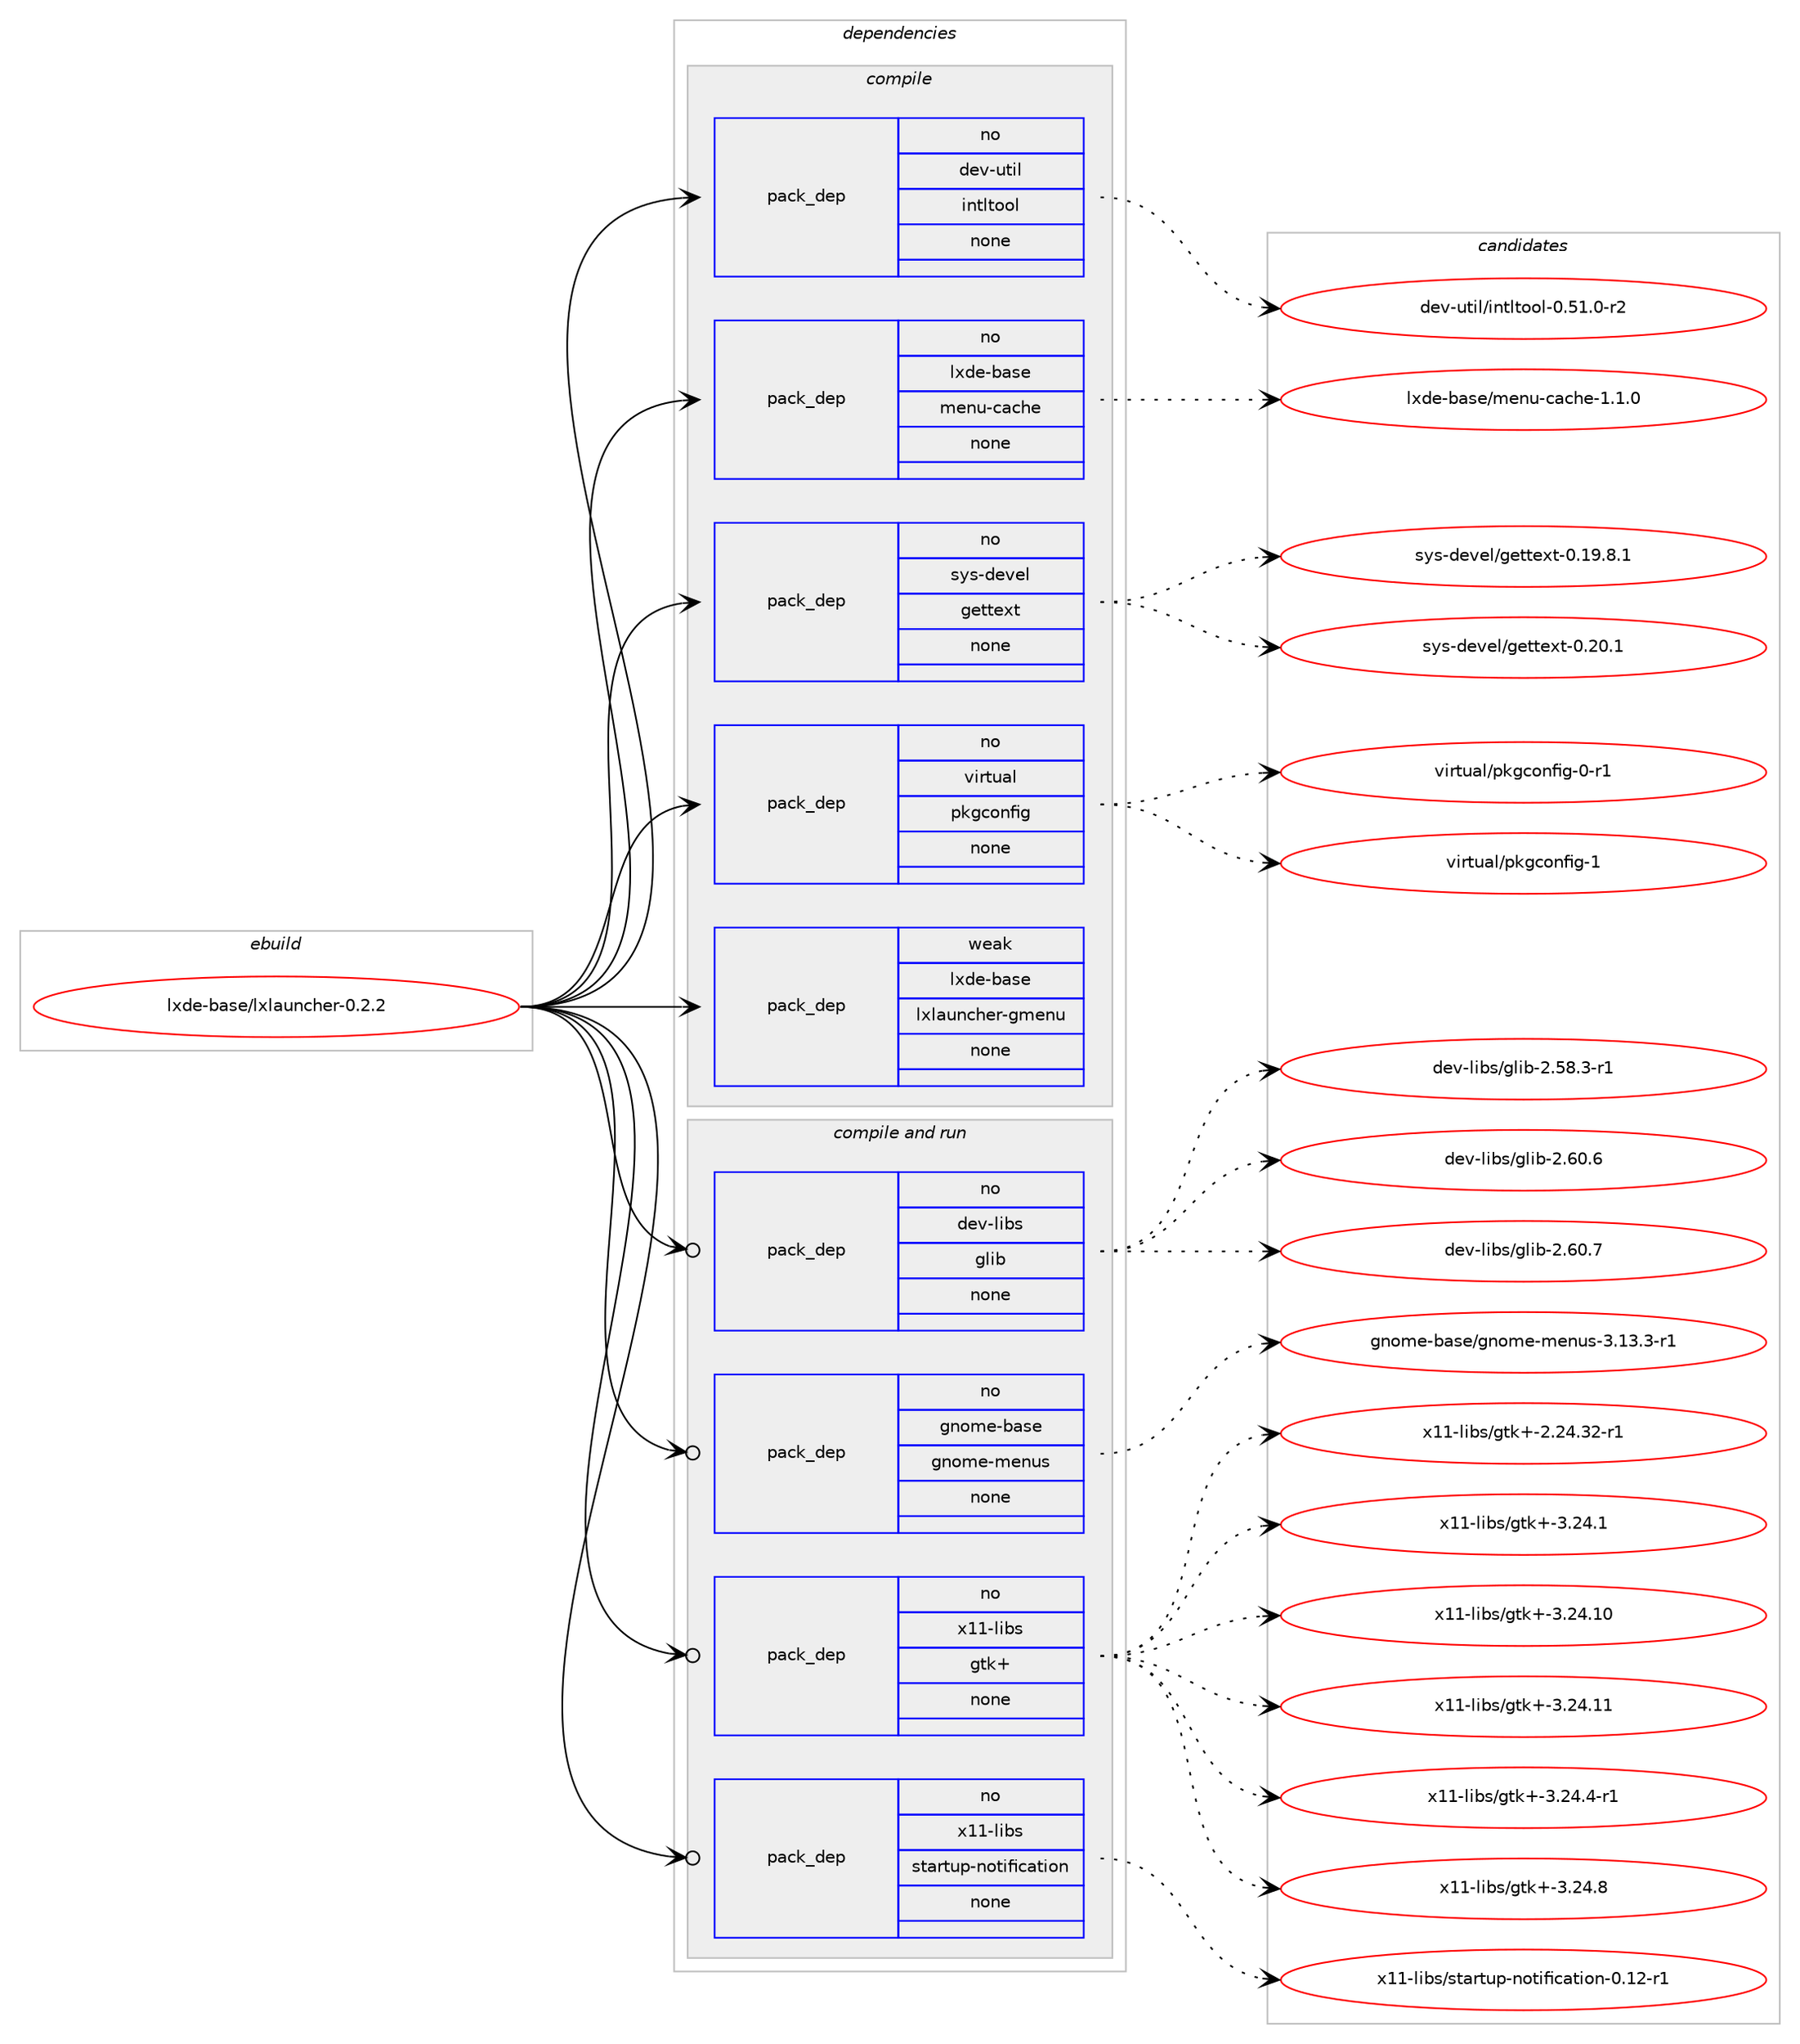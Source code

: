 digraph prolog {

# *************
# Graph options
# *************

newrank=true;
concentrate=true;
compound=true;
graph [rankdir=LR,fontname=Helvetica,fontsize=10,ranksep=1.5];#, ranksep=2.5, nodesep=0.2];
edge  [arrowhead=vee];
node  [fontname=Helvetica,fontsize=10];

# **********
# The ebuild
# **********

subgraph cluster_leftcol {
color=gray;
rank=same;
label=<<i>ebuild</i>>;
id [label="lxde-base/lxlauncher-0.2.2", color=red, width=4, href="../lxde-base/lxlauncher-0.2.2.svg"];
}

# ****************
# The dependencies
# ****************

subgraph cluster_midcol {
color=gray;
label=<<i>dependencies</i>>;
subgraph cluster_compile {
fillcolor="#eeeeee";
style=filled;
label=<<i>compile</i>>;
subgraph pack568916 {
dependency769898 [label=<<TABLE BORDER="0" CELLBORDER="1" CELLSPACING="0" CELLPADDING="4" WIDTH="220"><TR><TD ROWSPAN="6" CELLPADDING="30">pack_dep</TD></TR><TR><TD WIDTH="110">no</TD></TR><TR><TD>dev-util</TD></TR><TR><TD>intltool</TD></TR><TR><TD>none</TD></TR><TR><TD></TD></TR></TABLE>>, shape=none, color=blue];
}
id:e -> dependency769898:w [weight=20,style="solid",arrowhead="vee"];
subgraph pack568917 {
dependency769899 [label=<<TABLE BORDER="0" CELLBORDER="1" CELLSPACING="0" CELLPADDING="4" WIDTH="220"><TR><TD ROWSPAN="6" CELLPADDING="30">pack_dep</TD></TR><TR><TD WIDTH="110">no</TD></TR><TR><TD>lxde-base</TD></TR><TR><TD>menu-cache</TD></TR><TR><TD>none</TD></TR><TR><TD></TD></TR></TABLE>>, shape=none, color=blue];
}
id:e -> dependency769899:w [weight=20,style="solid",arrowhead="vee"];
subgraph pack568918 {
dependency769900 [label=<<TABLE BORDER="0" CELLBORDER="1" CELLSPACING="0" CELLPADDING="4" WIDTH="220"><TR><TD ROWSPAN="6" CELLPADDING="30">pack_dep</TD></TR><TR><TD WIDTH="110">no</TD></TR><TR><TD>sys-devel</TD></TR><TR><TD>gettext</TD></TR><TR><TD>none</TD></TR><TR><TD></TD></TR></TABLE>>, shape=none, color=blue];
}
id:e -> dependency769900:w [weight=20,style="solid",arrowhead="vee"];
subgraph pack568919 {
dependency769901 [label=<<TABLE BORDER="0" CELLBORDER="1" CELLSPACING="0" CELLPADDING="4" WIDTH="220"><TR><TD ROWSPAN="6" CELLPADDING="30">pack_dep</TD></TR><TR><TD WIDTH="110">no</TD></TR><TR><TD>virtual</TD></TR><TR><TD>pkgconfig</TD></TR><TR><TD>none</TD></TR><TR><TD></TD></TR></TABLE>>, shape=none, color=blue];
}
id:e -> dependency769901:w [weight=20,style="solid",arrowhead="vee"];
subgraph pack568920 {
dependency769902 [label=<<TABLE BORDER="0" CELLBORDER="1" CELLSPACING="0" CELLPADDING="4" WIDTH="220"><TR><TD ROWSPAN="6" CELLPADDING="30">pack_dep</TD></TR><TR><TD WIDTH="110">weak</TD></TR><TR><TD>lxde-base</TD></TR><TR><TD>lxlauncher-gmenu</TD></TR><TR><TD>none</TD></TR><TR><TD></TD></TR></TABLE>>, shape=none, color=blue];
}
id:e -> dependency769902:w [weight=20,style="solid",arrowhead="vee"];
}
subgraph cluster_compileandrun {
fillcolor="#eeeeee";
style=filled;
label=<<i>compile and run</i>>;
subgraph pack568921 {
dependency769903 [label=<<TABLE BORDER="0" CELLBORDER="1" CELLSPACING="0" CELLPADDING="4" WIDTH="220"><TR><TD ROWSPAN="6" CELLPADDING="30">pack_dep</TD></TR><TR><TD WIDTH="110">no</TD></TR><TR><TD>dev-libs</TD></TR><TR><TD>glib</TD></TR><TR><TD>none</TD></TR><TR><TD></TD></TR></TABLE>>, shape=none, color=blue];
}
id:e -> dependency769903:w [weight=20,style="solid",arrowhead="odotvee"];
subgraph pack568922 {
dependency769904 [label=<<TABLE BORDER="0" CELLBORDER="1" CELLSPACING="0" CELLPADDING="4" WIDTH="220"><TR><TD ROWSPAN="6" CELLPADDING="30">pack_dep</TD></TR><TR><TD WIDTH="110">no</TD></TR><TR><TD>gnome-base</TD></TR><TR><TD>gnome-menus</TD></TR><TR><TD>none</TD></TR><TR><TD></TD></TR></TABLE>>, shape=none, color=blue];
}
id:e -> dependency769904:w [weight=20,style="solid",arrowhead="odotvee"];
subgraph pack568923 {
dependency769905 [label=<<TABLE BORDER="0" CELLBORDER="1" CELLSPACING="0" CELLPADDING="4" WIDTH="220"><TR><TD ROWSPAN="6" CELLPADDING="30">pack_dep</TD></TR><TR><TD WIDTH="110">no</TD></TR><TR><TD>x11-libs</TD></TR><TR><TD>gtk+</TD></TR><TR><TD>none</TD></TR><TR><TD></TD></TR></TABLE>>, shape=none, color=blue];
}
id:e -> dependency769905:w [weight=20,style="solid",arrowhead="odotvee"];
subgraph pack568924 {
dependency769906 [label=<<TABLE BORDER="0" CELLBORDER="1" CELLSPACING="0" CELLPADDING="4" WIDTH="220"><TR><TD ROWSPAN="6" CELLPADDING="30">pack_dep</TD></TR><TR><TD WIDTH="110">no</TD></TR><TR><TD>x11-libs</TD></TR><TR><TD>startup-notification</TD></TR><TR><TD>none</TD></TR><TR><TD></TD></TR></TABLE>>, shape=none, color=blue];
}
id:e -> dependency769906:w [weight=20,style="solid",arrowhead="odotvee"];
}
subgraph cluster_run {
fillcolor="#eeeeee";
style=filled;
label=<<i>run</i>>;
}
}

# **************
# The candidates
# **************

subgraph cluster_choices {
rank=same;
color=gray;
label=<<i>candidates</i>>;

subgraph choice568916 {
color=black;
nodesep=1;
choice1001011184511711610510847105110116108116111111108454846534946484511450 [label="dev-util/intltool-0.51.0-r2", color=red, width=4,href="../dev-util/intltool-0.51.0-r2.svg"];
dependency769898:e -> choice1001011184511711610510847105110116108116111111108454846534946484511450:w [style=dotted,weight="100"];
}
subgraph choice568917 {
color=black;
nodesep=1;
choice1081201001014598971151014710910111011745999799104101454946494648 [label="lxde-base/menu-cache-1.1.0", color=red, width=4,href="../lxde-base/menu-cache-1.1.0.svg"];
dependency769899:e -> choice1081201001014598971151014710910111011745999799104101454946494648:w [style=dotted,weight="100"];
}
subgraph choice568918 {
color=black;
nodesep=1;
choice1151211154510010111810110847103101116116101120116454846495746564649 [label="sys-devel/gettext-0.19.8.1", color=red, width=4,href="../sys-devel/gettext-0.19.8.1.svg"];
choice115121115451001011181011084710310111611610112011645484650484649 [label="sys-devel/gettext-0.20.1", color=red, width=4,href="../sys-devel/gettext-0.20.1.svg"];
dependency769900:e -> choice1151211154510010111810110847103101116116101120116454846495746564649:w [style=dotted,weight="100"];
dependency769900:e -> choice115121115451001011181011084710310111611610112011645484650484649:w [style=dotted,weight="100"];
}
subgraph choice568919 {
color=black;
nodesep=1;
choice11810511411611797108471121071039911111010210510345484511449 [label="virtual/pkgconfig-0-r1", color=red, width=4,href="../virtual/pkgconfig-0-r1.svg"];
choice1181051141161179710847112107103991111101021051034549 [label="virtual/pkgconfig-1", color=red, width=4,href="../virtual/pkgconfig-1.svg"];
dependency769901:e -> choice11810511411611797108471121071039911111010210510345484511449:w [style=dotted,weight="100"];
dependency769901:e -> choice1181051141161179710847112107103991111101021051034549:w [style=dotted,weight="100"];
}
subgraph choice568920 {
color=black;
nodesep=1;
}
subgraph choice568921 {
color=black;
nodesep=1;
choice10010111845108105981154710310810598455046535646514511449 [label="dev-libs/glib-2.58.3-r1", color=red, width=4,href="../dev-libs/glib-2.58.3-r1.svg"];
choice1001011184510810598115471031081059845504654484654 [label="dev-libs/glib-2.60.6", color=red, width=4,href="../dev-libs/glib-2.60.6.svg"];
choice1001011184510810598115471031081059845504654484655 [label="dev-libs/glib-2.60.7", color=red, width=4,href="../dev-libs/glib-2.60.7.svg"];
dependency769903:e -> choice10010111845108105981154710310810598455046535646514511449:w [style=dotted,weight="100"];
dependency769903:e -> choice1001011184510810598115471031081059845504654484654:w [style=dotted,weight="100"];
dependency769903:e -> choice1001011184510810598115471031081059845504654484655:w [style=dotted,weight="100"];
}
subgraph choice568922 {
color=black;
nodesep=1;
choice1031101111091014598971151014710311011110910145109101110117115455146495146514511449 [label="gnome-base/gnome-menus-3.13.3-r1", color=red, width=4,href="../gnome-base/gnome-menus-3.13.3-r1.svg"];
dependency769904:e -> choice1031101111091014598971151014710311011110910145109101110117115455146495146514511449:w [style=dotted,weight="100"];
}
subgraph choice568923 {
color=black;
nodesep=1;
choice12049494510810598115471031161074345504650524651504511449 [label="x11-libs/gtk+-2.24.32-r1", color=red, width=4,href="../x11-libs/gtk+-2.24.32-r1.svg"];
choice12049494510810598115471031161074345514650524649 [label="x11-libs/gtk+-3.24.1", color=red, width=4,href="../x11-libs/gtk+-3.24.1.svg"];
choice1204949451081059811547103116107434551465052464948 [label="x11-libs/gtk+-3.24.10", color=red, width=4,href="../x11-libs/gtk+-3.24.10.svg"];
choice1204949451081059811547103116107434551465052464949 [label="x11-libs/gtk+-3.24.11", color=red, width=4,href="../x11-libs/gtk+-3.24.11.svg"];
choice120494945108105981154710311610743455146505246524511449 [label="x11-libs/gtk+-3.24.4-r1", color=red, width=4,href="../x11-libs/gtk+-3.24.4-r1.svg"];
choice12049494510810598115471031161074345514650524656 [label="x11-libs/gtk+-3.24.8", color=red, width=4,href="../x11-libs/gtk+-3.24.8.svg"];
dependency769905:e -> choice12049494510810598115471031161074345504650524651504511449:w [style=dotted,weight="100"];
dependency769905:e -> choice12049494510810598115471031161074345514650524649:w [style=dotted,weight="100"];
dependency769905:e -> choice1204949451081059811547103116107434551465052464948:w [style=dotted,weight="100"];
dependency769905:e -> choice1204949451081059811547103116107434551465052464949:w [style=dotted,weight="100"];
dependency769905:e -> choice120494945108105981154710311610743455146505246524511449:w [style=dotted,weight="100"];
dependency769905:e -> choice12049494510810598115471031161074345514650524656:w [style=dotted,weight="100"];
}
subgraph choice568924 {
color=black;
nodesep=1;
choice12049494510810598115471151169711411611711245110111116105102105999711610511111045484649504511449 [label="x11-libs/startup-notification-0.12-r1", color=red, width=4,href="../x11-libs/startup-notification-0.12-r1.svg"];
dependency769906:e -> choice12049494510810598115471151169711411611711245110111116105102105999711610511111045484649504511449:w [style=dotted,weight="100"];
}
}

}
